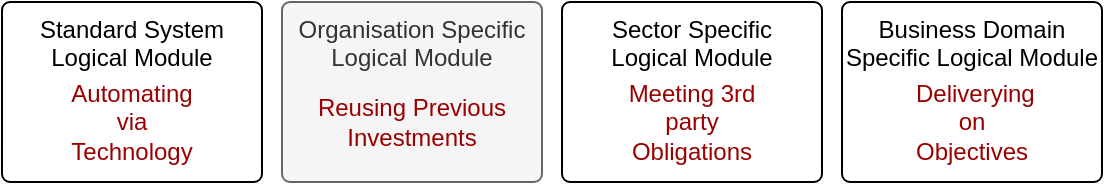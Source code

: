 <mxfile compressed="false" version="20.3.0" type="device" pages="4">
  <diagram name="Copy of Conceptual Logical Modules" id="MWsOWuuxGkvUjytJdIeV">
    <mxGraphModel dx="782" dy="517" grid="1" gridSize="10" guides="1" tooltips="1" connect="1" arrows="1" fold="1" page="1" pageScale="1" pageWidth="827" pageHeight="1169" math="0" shadow="0">
      <root>
        <mxCell id="m35OMNeVOjYs6bBLrgTp-0" />
        <mxCell id="m35OMNeVOjYs6bBLrgTp-1" parent="m35OMNeVOjYs6bBLrgTp-0" />
        <mxCell id="m35OMNeVOjYs6bBLrgTp-2" value="Standard System &lt;br&gt;Logical Module" style="rounded=1;whiteSpace=wrap;html=1;absoluteArcSize=1;arcSize=8;fillColor=none;container=1;collapsible=0;recursiveResize=0;align=center;verticalAlign=top;" parent="m35OMNeVOjYs6bBLrgTp-1" vertex="1">
          <mxGeometry x="120" y="200" width="130" height="90" as="geometry" />
        </mxCell>
        <mxCell id="m35OMNeVOjYs6bBLrgTp-3" value="Automating via&lt;br&gt;Technology" style="text;html=1;strokeColor=none;fillColor=none;align=center;verticalAlign=middle;whiteSpace=wrap;rounded=0;fontSize=12;fontColor=#990000;" parent="m35OMNeVOjYs6bBLrgTp-2" vertex="1">
          <mxGeometry x="50" y="50" width="30" height="20" as="geometry" />
        </mxCell>
        <mxCell id="m35OMNeVOjYs6bBLrgTp-4" value="Organisation Specific &lt;br&gt;Logical Module" style="rounded=1;whiteSpace=wrap;html=1;absoluteArcSize=1;arcSize=8;fillColor=#f5f5f5;container=1;collapsible=0;recursiveResize=0;align=center;verticalAlign=top;strokeColor=#666666;fontColor=#333333;" parent="m35OMNeVOjYs6bBLrgTp-1" vertex="1">
          <mxGeometry x="260" y="200" width="130" height="90" as="geometry" />
        </mxCell>
        <mxCell id="m35OMNeVOjYs6bBLrgTp-5" value="Sector Specific&lt;br&gt;Logical Module" style="rounded=1;whiteSpace=wrap;html=1;absoluteArcSize=1;arcSize=8;fillColor=none;container=1;collapsible=0;recursiveResize=0;align=center;verticalAlign=top;" parent="m35OMNeVOjYs6bBLrgTp-1" vertex="1">
          <mxGeometry x="400" y="200" width="130" height="90" as="geometry" />
        </mxCell>
        <mxCell id="m35OMNeVOjYs6bBLrgTp-6" value="Business Domain&lt;br&gt;Specific Logical Module" style="rounded=1;whiteSpace=wrap;html=1;absoluteArcSize=1;arcSize=8;fillColor=none;container=1;collapsible=0;recursiveResize=0;align=center;verticalAlign=top;" parent="m35OMNeVOjYs6bBLrgTp-1" vertex="1">
          <mxGeometry x="540" y="200" width="130" height="90" as="geometry" />
        </mxCell>
        <mxCell id="m35OMNeVOjYs6bBLrgTp-7" value="Reusing Previous Investments" style="text;html=1;strokeColor=none;fillColor=none;align=center;verticalAlign=middle;whiteSpace=wrap;rounded=0;fontSize=12;fontColor=#990000;" parent="m35OMNeVOjYs6bBLrgTp-1" vertex="1">
          <mxGeometry x="270" y="250" width="110" height="20" as="geometry" />
        </mxCell>
        <mxCell id="m35OMNeVOjYs6bBLrgTp-8" value="Meeting 3rd party Obligations" style="text;html=1;strokeColor=none;fillColor=none;align=center;verticalAlign=middle;whiteSpace=wrap;rounded=0;fontSize=12;fontColor=#990000;" parent="m35OMNeVOjYs6bBLrgTp-1" vertex="1">
          <mxGeometry x="430" y="250" width="70" height="20" as="geometry" />
        </mxCell>
        <mxCell id="m35OMNeVOjYs6bBLrgTp-9" value="&amp;nbsp;Deliverying on Objectives" style="text;html=1;strokeColor=none;fillColor=none;align=center;verticalAlign=middle;whiteSpace=wrap;rounded=0;fontSize=12;fontColor=#990000;" parent="m35OMNeVOjYs6bBLrgTp-1" vertex="1">
          <mxGeometry x="570" y="250" width="70" height="20" as="geometry" />
        </mxCell>
        <mxCell id="mehYBPInctGPjgMqI6LW-0" value="Title" parent="m35OMNeVOjYs6bBLrgTp-0" visible="0" />
        <mxCell id="m35OMNeVOjYs6bBLrgTp-10" value="&lt;font style=&quot;font-size: 12px&quot;&gt;Diagram: System - Functionality - Conceptual Logical Modules - HL&lt;/font&gt;" style="text;strokeColor=none;fillColor=none;html=1;fontSize=12;fontStyle=2;verticalAlign=middle;align=left;shadow=0;glass=0;comic=0;opacity=30;fontColor=#808080;" parent="mehYBPInctGPjgMqI6LW-0" vertex="1">
          <mxGeometry x="120" y="300" width="520" height="20" as="geometry" />
        </mxCell>
      </root>
    </mxGraphModel>
  </diagram>
  <diagram id="zHytQW2W9uu5GqDPMeDz" name="Conceptual Logical Modules">
    <mxGraphModel dx="1711" dy="741" grid="1" gridSize="10" guides="1" tooltips="1" connect="1" arrows="1" fold="1" page="1" pageScale="1" pageWidth="827" pageHeight="1169" math="0" shadow="0">
      <root>
        <mxCell id="Ho1h03iWlXXzzKWTW8rj-0" />
        <mxCell id="Ho1h03iWlXXzzKWTW8rj-1" parent="Ho1h03iWlXXzzKWTW8rj-0" />
        <mxCell id="Ho1h03iWlXXzzKWTW8rj-2" value="Standard System &lt;br&gt;Logical Module" style="rounded=1;whiteSpace=wrap;html=1;absoluteArcSize=1;arcSize=8;fillColor=#f5f5f5;container=1;collapsible=0;recursiveResize=0;align=center;verticalAlign=top;strokeColor=#666666;fontColor=#333333;" parent="Ho1h03iWlXXzzKWTW8rj-1" vertex="1">
          <mxGeometry x="120" y="200" width="130" height="90" as="geometry" />
        </mxCell>
        <mxCell id="Ho1h03iWlXXzzKWTW8rj-3" value="Automating via&lt;br&gt;Technology" style="text;html=1;strokeColor=none;fillColor=none;align=center;verticalAlign=middle;whiteSpace=wrap;rounded=0;fontSize=12;fontColor=#990000;" parent="Ho1h03iWlXXzzKWTW8rj-2" vertex="1">
          <mxGeometry x="50" y="50" width="30" height="20" as="geometry" />
        </mxCell>
        <mxCell id="Ho1h03iWlXXzzKWTW8rj-4" value="Organisation Specific &lt;br&gt;Logical Module" style="rounded=1;whiteSpace=wrap;html=1;absoluteArcSize=1;arcSize=8;fillColor=none;container=1;collapsible=0;recursiveResize=0;align=center;verticalAlign=top;" parent="Ho1h03iWlXXzzKWTW8rj-1" vertex="1">
          <mxGeometry x="260" y="200" width="130" height="90" as="geometry" />
        </mxCell>
        <mxCell id="Ho1h03iWlXXzzKWTW8rj-5" value="Sector Specific&lt;br&gt;Logical Module" style="rounded=1;whiteSpace=wrap;html=1;absoluteArcSize=1;arcSize=8;fillColor=none;container=1;collapsible=0;recursiveResize=0;align=center;verticalAlign=top;" parent="Ho1h03iWlXXzzKWTW8rj-1" vertex="1">
          <mxGeometry x="400" y="200" width="130" height="90" as="geometry" />
        </mxCell>
        <mxCell id="Ho1h03iWlXXzzKWTW8rj-6" value="Business Domain&lt;br&gt;Specific Logical Module" style="rounded=1;whiteSpace=wrap;html=1;absoluteArcSize=1;arcSize=8;fillColor=none;container=1;collapsible=0;recursiveResize=0;align=center;verticalAlign=top;" parent="Ho1h03iWlXXzzKWTW8rj-1" vertex="1">
          <mxGeometry x="540" y="200" width="130" height="90" as="geometry" />
        </mxCell>
        <mxCell id="Ho1h03iWlXXzzKWTW8rj-7" value="Reusing Previous Investments" style="text;html=1;strokeColor=none;fillColor=none;align=center;verticalAlign=middle;whiteSpace=wrap;rounded=0;fontSize=12;fontColor=#990000;" parent="Ho1h03iWlXXzzKWTW8rj-1" vertex="1">
          <mxGeometry x="270" y="250" width="110" height="20" as="geometry" />
        </mxCell>
        <mxCell id="Ho1h03iWlXXzzKWTW8rj-8" value="Meeting 3rd party Obligations" style="text;html=1;strokeColor=none;fillColor=none;align=center;verticalAlign=middle;whiteSpace=wrap;rounded=0;fontSize=12;fontColor=#990000;" parent="Ho1h03iWlXXzzKWTW8rj-1" vertex="1">
          <mxGeometry x="430" y="250" width="70" height="20" as="geometry" />
        </mxCell>
        <mxCell id="Ho1h03iWlXXzzKWTW8rj-9" value="&amp;nbsp;Deliverying on Objectives" style="text;html=1;strokeColor=none;fillColor=none;align=center;verticalAlign=middle;whiteSpace=wrap;rounded=0;fontSize=12;fontColor=#990000;" parent="Ho1h03iWlXXzzKWTW8rj-1" vertex="1">
          <mxGeometry x="570" y="250" width="70" height="20" as="geometry" />
        </mxCell>
        <mxCell id="Ho1h03iWlXXzzKWTW8rj-10" value="&lt;font style=&quot;font-size: 12px&quot;&gt;Diagram: System - Functionality - Conceptual Logical Modules - HL&lt;/font&gt;" style="text;strokeColor=none;fillColor=none;html=1;fontSize=12;fontStyle=2;verticalAlign=middle;align=left;shadow=0;glass=0;comic=0;opacity=30;fontColor=#808080;" parent="Ho1h03iWlXXzzKWTW8rj-1" vertex="1">
          <mxGeometry x="120" y="300" width="520" height="20" as="geometry" />
        </mxCell>
      </root>
    </mxGraphModel>
  </diagram>
  <diagram name="Copy of Copy of Conceptual Logical Modules" id="9RXLtEgwIPHtUU5an_yS">
    <mxGraphModel dx="782" dy="446" grid="1" gridSize="10" guides="1" tooltips="1" connect="1" arrows="1" fold="1" page="1" pageScale="1" pageWidth="827" pageHeight="1169" math="0" shadow="0">
      <root>
        <mxCell id="OBM4yamt4B7GQnR3-U2X-0" />
        <mxCell id="OBM4yamt4B7GQnR3-U2X-1" parent="OBM4yamt4B7GQnR3-U2X-0" />
        <mxCell id="OBM4yamt4B7GQnR3-U2X-2" value="Standard System &lt;br&gt;Logical Module" style="rounded=1;whiteSpace=wrap;html=1;absoluteArcSize=1;arcSize=8;fillColor=none;container=1;collapsible=0;recursiveResize=0;align=center;verticalAlign=top;" parent="OBM4yamt4B7GQnR3-U2X-1" vertex="1">
          <mxGeometry x="120" y="200" width="130" height="90" as="geometry" />
        </mxCell>
        <mxCell id="OBM4yamt4B7GQnR3-U2X-3" value="Automating via&lt;br&gt;Technology" style="text;html=1;strokeColor=none;fillColor=none;align=center;verticalAlign=middle;whiteSpace=wrap;rounded=0;fontSize=12;fontColor=#990000;" parent="OBM4yamt4B7GQnR3-U2X-2" vertex="1">
          <mxGeometry x="50" y="50" width="30" height="20" as="geometry" />
        </mxCell>
        <mxCell id="OBM4yamt4B7GQnR3-U2X-4" value="Organisation Specific &lt;br&gt;Logical Module" style="rounded=1;whiteSpace=wrap;html=1;absoluteArcSize=1;arcSize=8;fillColor=none;container=1;collapsible=0;recursiveResize=0;align=center;verticalAlign=top;" parent="OBM4yamt4B7GQnR3-U2X-1" vertex="1">
          <mxGeometry x="260" y="200" width="130" height="90" as="geometry" />
        </mxCell>
        <mxCell id="OBM4yamt4B7GQnR3-U2X-5" value="Sector Specific&lt;br&gt;Logical Module" style="rounded=1;whiteSpace=wrap;html=1;absoluteArcSize=1;arcSize=8;fillColor=#f5f5f5;container=1;collapsible=0;recursiveResize=0;align=center;verticalAlign=top;strokeColor=#666666;fontColor=#333333;" parent="OBM4yamt4B7GQnR3-U2X-1" vertex="1">
          <mxGeometry x="400" y="200" width="130" height="90" as="geometry" />
        </mxCell>
        <mxCell id="OBM4yamt4B7GQnR3-U2X-6" value="Business Domain&lt;br&gt;Specific Logical Module" style="rounded=1;whiteSpace=wrap;html=1;absoluteArcSize=1;arcSize=8;fillColor=none;container=1;collapsible=0;recursiveResize=0;align=center;verticalAlign=top;" parent="OBM4yamt4B7GQnR3-U2X-1" vertex="1">
          <mxGeometry x="540" y="200" width="130" height="90" as="geometry" />
        </mxCell>
        <mxCell id="OBM4yamt4B7GQnR3-U2X-7" value="Reusing Previous Investments" style="text;html=1;strokeColor=none;fillColor=none;align=center;verticalAlign=middle;whiteSpace=wrap;rounded=0;fontSize=12;fontColor=#990000;" parent="OBM4yamt4B7GQnR3-U2X-1" vertex="1">
          <mxGeometry x="270" y="250" width="110" height="20" as="geometry" />
        </mxCell>
        <mxCell id="OBM4yamt4B7GQnR3-U2X-8" value="Meeting 3rd party Obligations" style="text;html=1;strokeColor=none;fillColor=none;align=center;verticalAlign=middle;whiteSpace=wrap;rounded=0;fontSize=12;fontColor=#990000;" parent="OBM4yamt4B7GQnR3-U2X-1" vertex="1">
          <mxGeometry x="430" y="250" width="70" height="20" as="geometry" />
        </mxCell>
        <mxCell id="OBM4yamt4B7GQnR3-U2X-9" value="&amp;nbsp;Deliverying on Objectives" style="text;html=1;strokeColor=none;fillColor=none;align=center;verticalAlign=middle;whiteSpace=wrap;rounded=0;fontSize=12;fontColor=#990000;" parent="OBM4yamt4B7GQnR3-U2X-1" vertex="1">
          <mxGeometry x="570" y="250" width="70" height="20" as="geometry" />
        </mxCell>
        <mxCell id="OBM4yamt4B7GQnR3-U2X-10" value="&lt;font style=&quot;font-size: 12px&quot;&gt;Diagram: System - Functionality - Conceptual Logical Modules - HL&lt;/font&gt;" style="text;strokeColor=none;fillColor=none;html=1;fontSize=12;fontStyle=2;verticalAlign=middle;align=left;shadow=0;glass=0;comic=0;opacity=30;fontColor=#808080;" parent="OBM4yamt4B7GQnR3-U2X-1" vertex="1">
          <mxGeometry x="120" y="300" width="520" height="20" as="geometry" />
        </mxCell>
      </root>
    </mxGraphModel>
  </diagram>
  <diagram name="Copy of Copy of Copy of Conceptual Logical Modules" id="s_-mx44TbOVshHe6_NLI">
    <mxGraphModel grid="1" page="1" gridSize="10" guides="1" tooltips="1" connect="1" arrows="1" fold="1" pageScale="1" pageWidth="827" pageHeight="1169" math="0" shadow="0">
      <root>
        <mxCell id="805ScvDnP6wpKBeZ9hqA-0" />
        <mxCell id="805ScvDnP6wpKBeZ9hqA-1" parent="805ScvDnP6wpKBeZ9hqA-0" />
        <mxCell id="805ScvDnP6wpKBeZ9hqA-2" value="Standard System &lt;br&gt;Logical Module" style="rounded=1;whiteSpace=wrap;html=1;absoluteArcSize=1;arcSize=8;fillColor=none;container=1;collapsible=0;recursiveResize=0;align=center;verticalAlign=top;" parent="805ScvDnP6wpKBeZ9hqA-1" vertex="1">
          <mxGeometry x="120" y="200" width="130" height="90" as="geometry" />
        </mxCell>
        <mxCell id="805ScvDnP6wpKBeZ9hqA-3" value="Automating via&lt;br&gt;Technology" style="text;html=1;strokeColor=none;fillColor=none;align=center;verticalAlign=middle;whiteSpace=wrap;rounded=0;fontSize=12;fontColor=#990000;" parent="805ScvDnP6wpKBeZ9hqA-2" vertex="1">
          <mxGeometry x="50" y="50" width="30" height="20" as="geometry" />
        </mxCell>
        <mxCell id="805ScvDnP6wpKBeZ9hqA-4" value="Organisation Specific &lt;br&gt;Logical Module" style="rounded=1;whiteSpace=wrap;html=1;absoluteArcSize=1;arcSize=8;fillColor=none;container=1;collapsible=0;recursiveResize=0;align=center;verticalAlign=top;" parent="805ScvDnP6wpKBeZ9hqA-1" vertex="1">
          <mxGeometry x="260" y="200" width="130" height="90" as="geometry" />
        </mxCell>
        <mxCell id="805ScvDnP6wpKBeZ9hqA-5" value="Sector Specific&lt;br&gt;Logical Module" style="rounded=1;whiteSpace=wrap;html=1;absoluteArcSize=1;arcSize=8;container=1;collapsible=0;recursiveResize=0;align=center;verticalAlign=top;strokeColor=#666666;fontColor=#333333;fillColor=none;" parent="805ScvDnP6wpKBeZ9hqA-1" vertex="1">
          <mxGeometry x="400" y="200" width="130" height="90" as="geometry" />
        </mxCell>
        <mxCell id="805ScvDnP6wpKBeZ9hqA-6" value="Business Domain&lt;br&gt;Specific Logical Module" style="rounded=1;whiteSpace=wrap;html=1;absoluteArcSize=1;arcSize=8;fillColor=#f5f5f5;container=1;collapsible=0;recursiveResize=0;align=center;verticalAlign=top;strokeColor=#666666;fontColor=#333333;" parent="805ScvDnP6wpKBeZ9hqA-1" vertex="1">
          <mxGeometry x="540" y="200" width="130" height="90" as="geometry" />
        </mxCell>
        <mxCell id="805ScvDnP6wpKBeZ9hqA-7" value="Reusing Previous Investments" style="text;html=1;strokeColor=none;fillColor=none;align=center;verticalAlign=middle;whiteSpace=wrap;rounded=0;fontSize=12;fontColor=#990000;" parent="805ScvDnP6wpKBeZ9hqA-1" vertex="1">
          <mxGeometry x="270" y="250" width="110" height="20" as="geometry" />
        </mxCell>
        <mxCell id="805ScvDnP6wpKBeZ9hqA-8" value="Meeting 3rd party Obligations" style="text;html=1;strokeColor=none;fillColor=none;align=center;verticalAlign=middle;whiteSpace=wrap;rounded=0;fontSize=12;fontColor=#990000;" parent="805ScvDnP6wpKBeZ9hqA-1" vertex="1">
          <mxGeometry x="430" y="250" width="70" height="20" as="geometry" />
        </mxCell>
        <mxCell id="805ScvDnP6wpKBeZ9hqA-9" value="&amp;nbsp;Deliverying on Objectives" style="text;html=1;strokeColor=none;fillColor=none;align=center;verticalAlign=middle;whiteSpace=wrap;rounded=0;fontSize=12;fontColor=#990000;" parent="805ScvDnP6wpKBeZ9hqA-1" vertex="1">
          <mxGeometry x="570" y="250" width="70" height="20" as="geometry" />
        </mxCell>
        <mxCell id="805ScvDnP6wpKBeZ9hqA-10" value="&lt;font style=&quot;font-size: 12px&quot;&gt;Diagram: System - Functionality - Conceptual Logical Modules - HL&lt;/font&gt;" style="text;strokeColor=none;fillColor=none;html=1;fontSize=12;fontStyle=2;verticalAlign=middle;align=left;shadow=0;glass=0;comic=0;opacity=30;fontColor=#808080;" parent="805ScvDnP6wpKBeZ9hqA-1" vertex="1">
          <mxGeometry x="120" y="300" width="520" height="20" as="geometry" />
        </mxCell>
      </root>
    </mxGraphModel>
  </diagram>
</mxfile>
